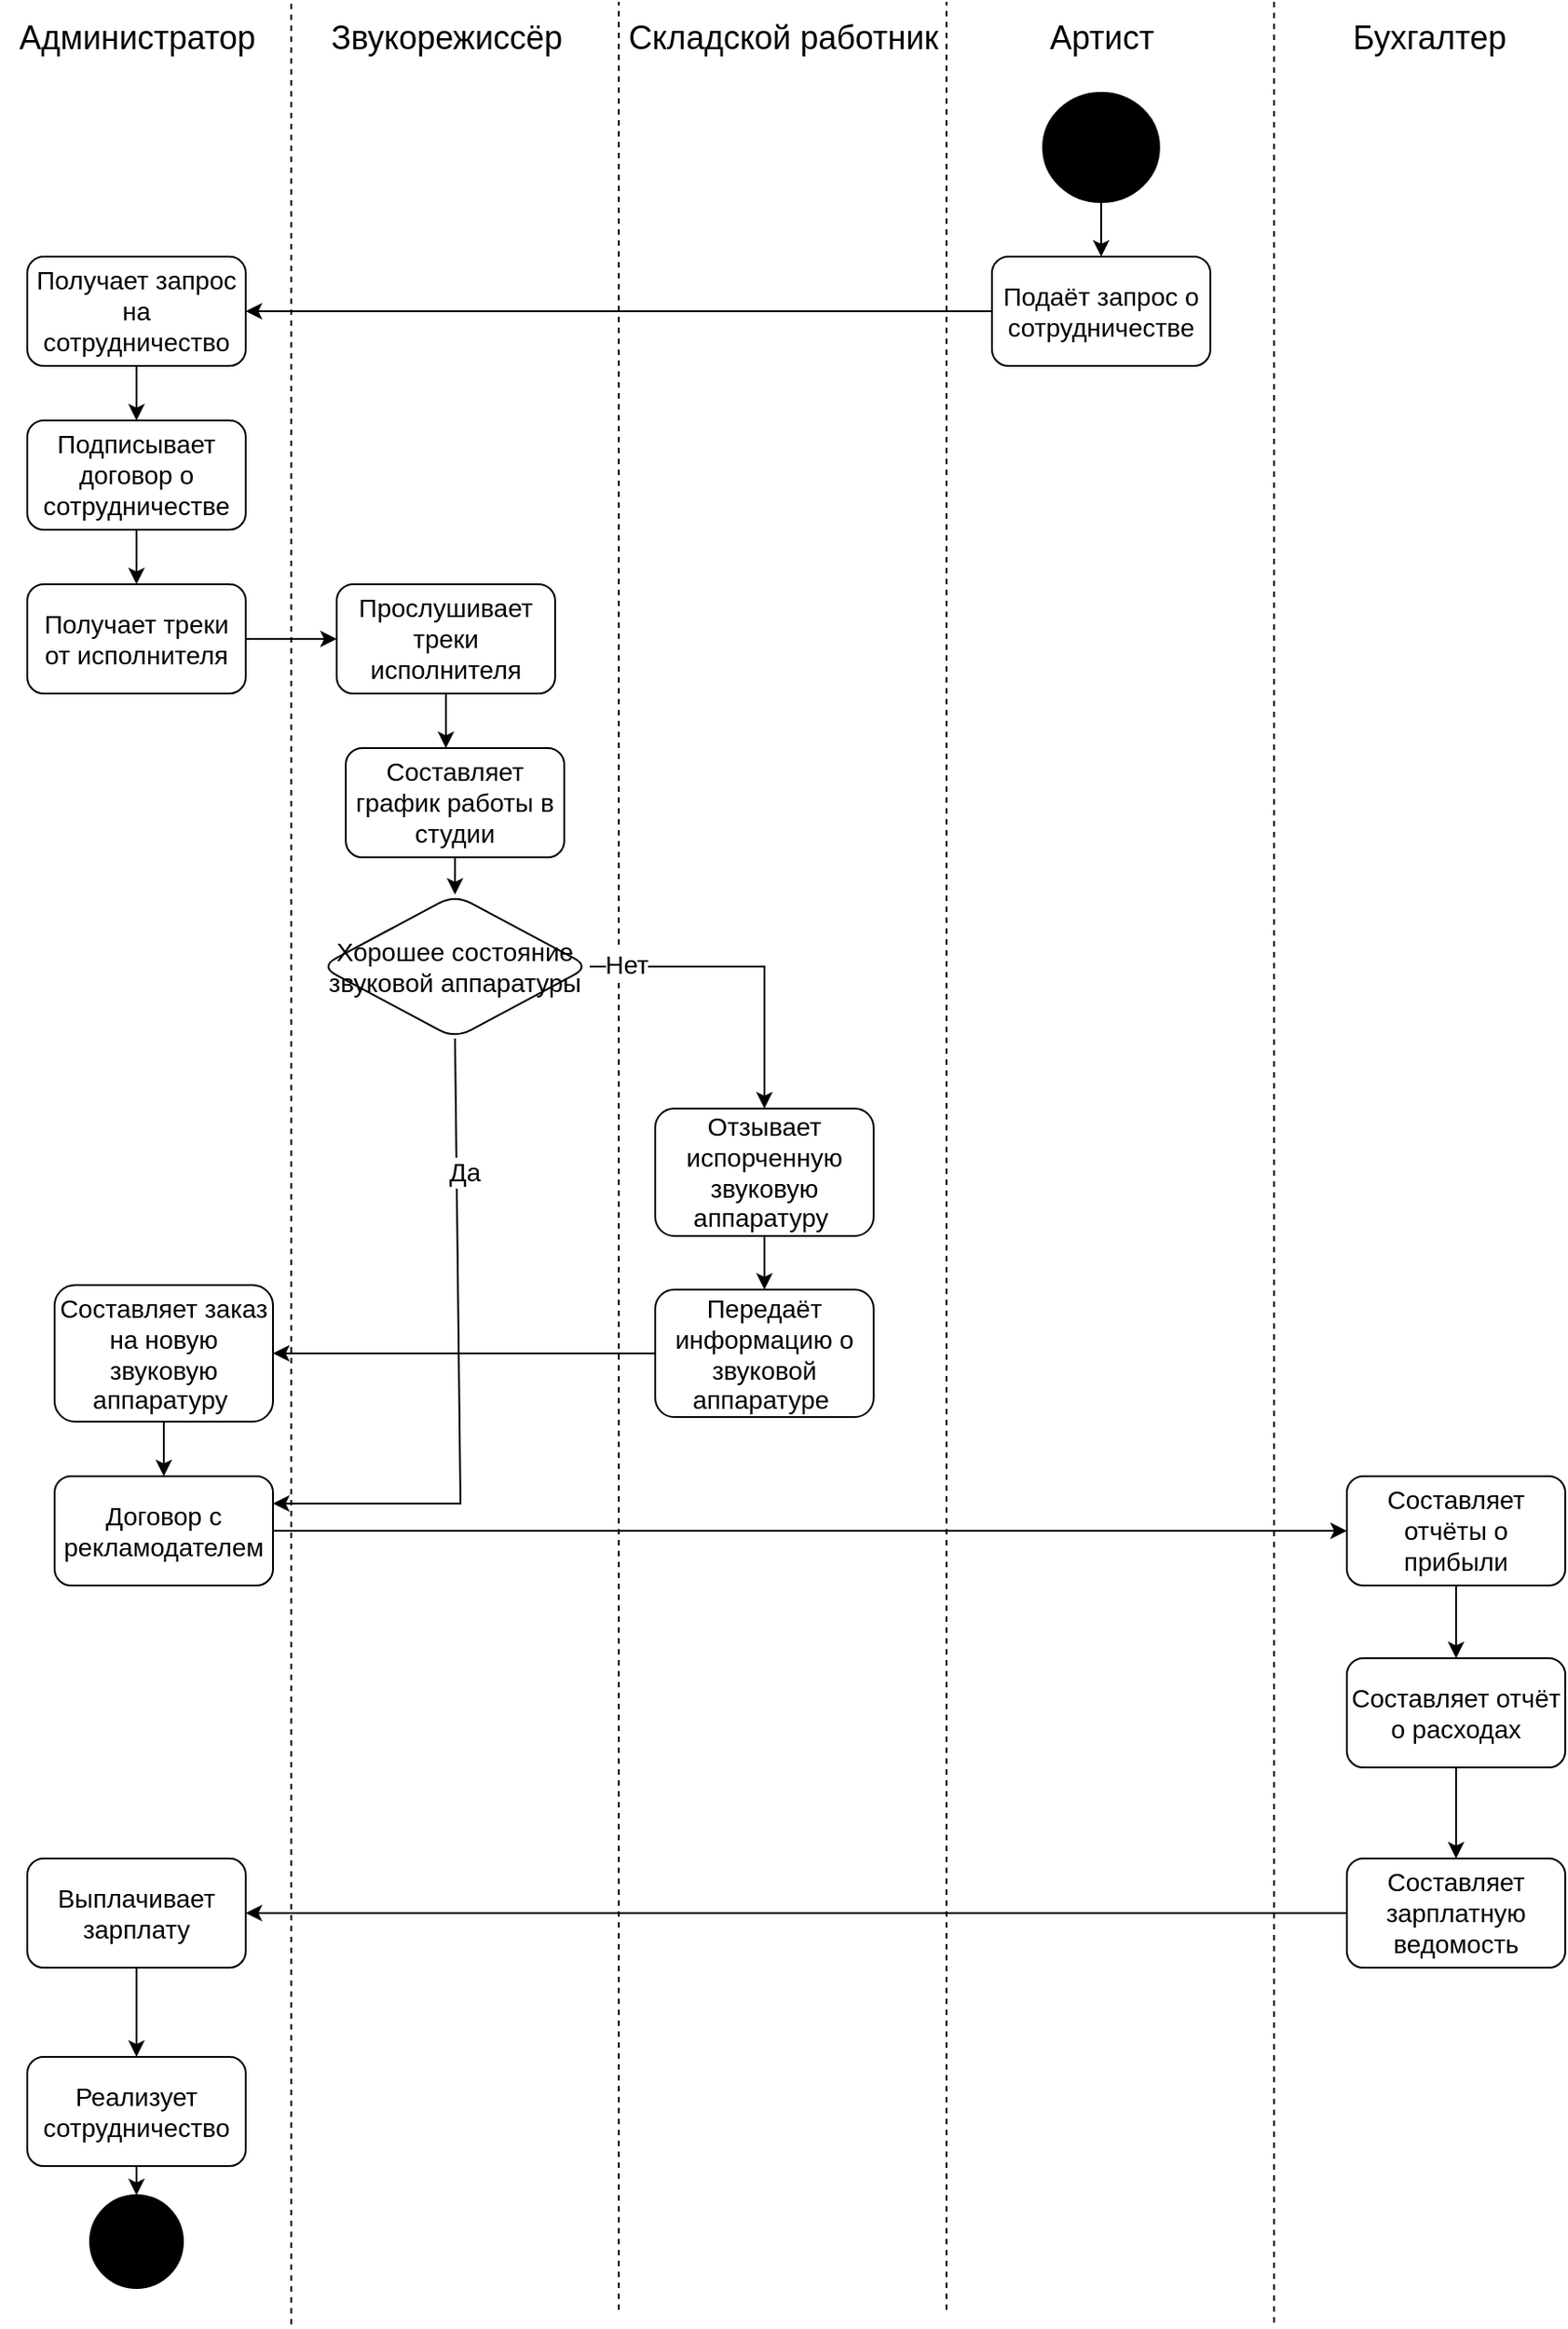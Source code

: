 <mxfile version="21.1.8" type="device">
  <diagram name="Страница 1" id="P1Myi__VwQwnpE6c3eT5">
    <mxGraphModel dx="2181" dy="1229" grid="0" gridSize="10" guides="1" tooltips="1" connect="1" arrows="1" fold="1" page="1" pageScale="1" pageWidth="827" pageHeight="1169" math="0" shadow="0">
      <root>
        <mxCell id="0" />
        <mxCell id="1" parent="0" />
        <mxCell id="rwbHV0YqM4iH79ZdwpMF-1" value="" style="endArrow=none;dashed=1;html=1;rounded=0;" parent="1" edge="1">
          <mxGeometry width="50" height="50" relative="1" as="geometry">
            <mxPoint x="160" y="1316" as="sourcePoint" />
            <mxPoint x="160" y="40" as="targetPoint" />
          </mxGeometry>
        </mxCell>
        <mxCell id="rwbHV0YqM4iH79ZdwpMF-2" value="" style="endArrow=none;dashed=1;html=1;rounded=0;" parent="1" edge="1">
          <mxGeometry width="50" height="50" relative="1" as="geometry">
            <mxPoint x="340" y="1308" as="sourcePoint" />
            <mxPoint x="340" y="40" as="targetPoint" />
          </mxGeometry>
        </mxCell>
        <mxCell id="rwbHV0YqM4iH79ZdwpMF-3" value="" style="endArrow=none;dashed=1;html=1;rounded=0;" parent="1" edge="1">
          <mxGeometry width="50" height="50" relative="1" as="geometry">
            <mxPoint x="520" y="1308" as="sourcePoint" />
            <mxPoint x="520" y="40" as="targetPoint" />
          </mxGeometry>
        </mxCell>
        <mxCell id="rwbHV0YqM4iH79ZdwpMF-4" value="" style="endArrow=none;dashed=1;html=1;rounded=0;" parent="1" edge="1">
          <mxGeometry width="50" height="50" relative="1" as="geometry">
            <mxPoint x="700" y="1315" as="sourcePoint" />
            <mxPoint x="700" y="40" as="targetPoint" />
          </mxGeometry>
        </mxCell>
        <mxCell id="rwbHV0YqM4iH79ZdwpMF-5" value="&lt;font style=&quot;font-size: 18px;&quot;&gt;Администратор&lt;/font&gt;" style="text;html=1;align=center;verticalAlign=middle;resizable=0;points=[];autosize=1;strokeColor=none;fillColor=none;" parent="1" vertex="1">
          <mxGeometry y="40" width="150" height="40" as="geometry" />
        </mxCell>
        <mxCell id="rwbHV0YqM4iH79ZdwpMF-6" value="&lt;font style=&quot;font-size: 18px;&quot;&gt;Звукорежиссёр&lt;/font&gt;" style="text;html=1;align=center;verticalAlign=middle;resizable=0;points=[];autosize=1;strokeColor=none;fillColor=none;" parent="1" vertex="1">
          <mxGeometry x="170" y="40" width="150" height="40" as="geometry" />
        </mxCell>
        <mxCell id="rwbHV0YqM4iH79ZdwpMF-7" value="&lt;font style=&quot;font-size: 18px;&quot;&gt;Складской работник&lt;/font&gt;" style="text;html=1;align=center;verticalAlign=middle;resizable=0;points=[];autosize=1;strokeColor=none;fillColor=none;" parent="1" vertex="1">
          <mxGeometry x="335" y="40" width="190" height="40" as="geometry" />
        </mxCell>
        <mxCell id="rwbHV0YqM4iH79ZdwpMF-8" value="&lt;font style=&quot;font-size: 18px;&quot;&gt;Артист&lt;/font&gt;" style="text;html=1;align=center;verticalAlign=middle;resizable=0;points=[];autosize=1;strokeColor=none;fillColor=none;" parent="1" vertex="1">
          <mxGeometry x="565" y="40" width="80" height="40" as="geometry" />
        </mxCell>
        <mxCell id="rwbHV0YqM4iH79ZdwpMF-9" value="&lt;font style=&quot;font-size: 18px;&quot;&gt;Бухгалтер&lt;/font&gt;" style="text;html=1;align=center;verticalAlign=middle;resizable=0;points=[];autosize=1;strokeColor=none;fillColor=none;" parent="1" vertex="1">
          <mxGeometry x="730" y="40" width="110" height="40" as="geometry" />
        </mxCell>
        <mxCell id="rwbHV0YqM4iH79ZdwpMF-10" value="" style="ellipse;whiteSpace=wrap;html=1;strokeColor=#000000;fillColor=#000000;" parent="1" vertex="1">
          <mxGeometry x="573.13" y="90" width="63.75" height="60" as="geometry" />
        </mxCell>
        <mxCell id="rwbHV0YqM4iH79ZdwpMF-12" value="&lt;font style=&quot;font-size: 14px;&quot;&gt;Получает запрос на сотрудничество&lt;/font&gt;" style="rounded=1;whiteSpace=wrap;html=1;" parent="1" vertex="1">
          <mxGeometry x="15" y="180" width="120" height="60" as="geometry" />
        </mxCell>
        <mxCell id="rwbHV0YqM4iH79ZdwpMF-18" value="&lt;font style=&quot;font-size: 14px;&quot;&gt;Подписывает договор о сотрудничестве&lt;/font&gt;" style="rounded=1;whiteSpace=wrap;html=1;" parent="1" vertex="1">
          <mxGeometry x="15" y="270" width="120" height="60" as="geometry" />
        </mxCell>
        <mxCell id="rwbHV0YqM4iH79ZdwpMF-19" value="" style="endArrow=classic;html=1;rounded=0;exitX=0.5;exitY=1;exitDx=0;exitDy=0;" parent="1" source="rwbHV0YqM4iH79ZdwpMF-18" target="rwbHV0YqM4iH79ZdwpMF-20" edge="1">
          <mxGeometry width="50" height="50" relative="1" as="geometry">
            <mxPoint x="390" y="500" as="sourcePoint" />
            <mxPoint x="75" y="370" as="targetPoint" />
          </mxGeometry>
        </mxCell>
        <mxCell id="rwbHV0YqM4iH79ZdwpMF-20" value="&lt;font style=&quot;font-size: 14px;&quot;&gt;Получает треки от исполнителя&lt;/font&gt;" style="rounded=1;whiteSpace=wrap;html=1;" parent="1" vertex="1">
          <mxGeometry x="15" y="360" width="120" height="60" as="geometry" />
        </mxCell>
        <mxCell id="rwbHV0YqM4iH79ZdwpMF-21" value="" style="endArrow=classic;html=1;rounded=0;exitX=1;exitY=0.5;exitDx=0;exitDy=0;" parent="1" source="rwbHV0YqM4iH79ZdwpMF-20" target="rwbHV0YqM4iH79ZdwpMF-22" edge="1">
          <mxGeometry width="50" height="50" relative="1" as="geometry">
            <mxPoint x="390" y="490" as="sourcePoint" />
            <mxPoint x="180" y="390" as="targetPoint" />
          </mxGeometry>
        </mxCell>
        <mxCell id="rwbHV0YqM4iH79ZdwpMF-22" value="&lt;font style=&quot;font-size: 14px;&quot;&gt;Прослушивает треки исполнителя&lt;/font&gt;" style="rounded=1;whiteSpace=wrap;html=1;" parent="1" vertex="1">
          <mxGeometry x="185" y="360" width="120" height="60" as="geometry" />
        </mxCell>
        <mxCell id="rwbHV0YqM4iH79ZdwpMF-23" value="" style="endArrow=classic;html=1;rounded=0;exitX=0.5;exitY=1;exitDx=0;exitDy=0;" parent="1" source="rwbHV0YqM4iH79ZdwpMF-22" edge="1">
          <mxGeometry width="50" height="50" relative="1" as="geometry">
            <mxPoint x="390" y="490" as="sourcePoint" />
            <mxPoint x="245" y="450" as="targetPoint" />
          </mxGeometry>
        </mxCell>
        <mxCell id="rwbHV0YqM4iH79ZdwpMF-24" value="&lt;font style=&quot;font-size: 14px;&quot;&gt;Составляет график работы в студии&lt;/font&gt;" style="rounded=1;whiteSpace=wrap;html=1;" parent="1" vertex="1">
          <mxGeometry x="190" y="450" width="120" height="60" as="geometry" />
        </mxCell>
        <mxCell id="rwbHV0YqM4iH79ZdwpMF-25" value="" style="endArrow=classic;html=1;rounded=0;exitX=0.5;exitY=1;exitDx=0;exitDy=0;" parent="1" source="rwbHV0YqM4iH79ZdwpMF-24" target="rwbHV0YqM4iH79ZdwpMF-26" edge="1">
          <mxGeometry width="50" height="50" relative="1" as="geometry">
            <mxPoint x="390" y="480" as="sourcePoint" />
            <mxPoint x="250" y="540" as="targetPoint" />
          </mxGeometry>
        </mxCell>
        <mxCell id="rwbHV0YqM4iH79ZdwpMF-26" value="&lt;font style=&quot;font-size: 14px;&quot;&gt;Хорошее состояние звуковой аппаратуры&lt;/font&gt;" style="rounded=1;whiteSpace=wrap;html=1;shape=rhombus;perimeter=rhombusPerimeter;" parent="1" vertex="1">
          <mxGeometry x="176" y="530.5" width="148" height="79" as="geometry" />
        </mxCell>
        <mxCell id="rwbHV0YqM4iH79ZdwpMF-30" value="&lt;font style=&quot;font-size: 14px;&quot;&gt;Отзывает испорченную звуковую аппаратуру&amp;nbsp;&lt;/font&gt;" style="rounded=1;whiteSpace=wrap;html=1;" parent="1" vertex="1">
          <mxGeometry x="360" y="648" width="120" height="70" as="geometry" />
        </mxCell>
        <mxCell id="rwbHV0YqM4iH79ZdwpMF-31" value="" style="endArrow=classic;html=1;rounded=0;exitX=0.5;exitY=1;exitDx=0;exitDy=0;entryX=0.5;entryY=0;entryDx=0;entryDy=0;" parent="1" source="rwbHV0YqM4iH79ZdwpMF-30" target="rwbHV0YqM4iH79ZdwpMF-32" edge="1">
          <mxGeometry width="50" height="50" relative="1" as="geometry">
            <mxPoint x="390" y="660" as="sourcePoint" />
            <mxPoint x="420" y="740" as="targetPoint" />
          </mxGeometry>
        </mxCell>
        <mxCell id="rwbHV0YqM4iH79ZdwpMF-32" value="&lt;font style=&quot;font-size: 14px;&quot;&gt;Передаёт информацию о звуковой аппаратуре&amp;nbsp;&lt;/font&gt;" style="rounded=1;whiteSpace=wrap;html=1;" parent="1" vertex="1">
          <mxGeometry x="360" y="747.5" width="120" height="70" as="geometry" />
        </mxCell>
        <mxCell id="rwbHV0YqM4iH79ZdwpMF-33" value="" style="endArrow=classic;html=1;rounded=0;exitX=0;exitY=0.5;exitDx=0;exitDy=0;" parent="1" source="rwbHV0YqM4iH79ZdwpMF-32" target="rwbHV0YqM4iH79ZdwpMF-34" edge="1">
          <mxGeometry width="50" height="50" relative="1" as="geometry">
            <mxPoint x="430" y="880" as="sourcePoint" />
            <mxPoint x="120" y="770" as="targetPoint" />
          </mxGeometry>
        </mxCell>
        <mxCell id="rwbHV0YqM4iH79ZdwpMF-34" value="&lt;font style=&quot;font-size: 14px;&quot;&gt;Составляет заказ на новую звуковую аппаратуру&amp;nbsp;&lt;/font&gt;" style="rounded=1;whiteSpace=wrap;html=1;" parent="1" vertex="1">
          <mxGeometry x="30" y="745" width="120" height="75" as="geometry" />
        </mxCell>
        <mxCell id="rwbHV0YqM4iH79ZdwpMF-37" value="" style="endArrow=classic;html=1;rounded=0;exitX=0.5;exitY=1;exitDx=0;exitDy=0;" parent="1" source="rwbHV0YqM4iH79ZdwpMF-34" target="rwbHV0YqM4iH79ZdwpMF-38" edge="1">
          <mxGeometry width="50" height="50" relative="1" as="geometry">
            <mxPoint x="65" y="920" as="sourcePoint" />
            <mxPoint x="90" y="860" as="targetPoint" />
          </mxGeometry>
        </mxCell>
        <mxCell id="rwbHV0YqM4iH79ZdwpMF-38" value="&lt;font style=&quot;font-size: 14px;&quot;&gt;Договор с рекламодателем&lt;/font&gt;" style="rounded=1;whiteSpace=wrap;html=1;" parent="1" vertex="1">
          <mxGeometry x="30" y="850" width="120" height="60" as="geometry" />
        </mxCell>
        <mxCell id="rwbHV0YqM4iH79ZdwpMF-39" value="" style="endArrow=classic;html=1;rounded=0;" parent="1" target="bGMZOdhArLOagWg4OVOi-7" edge="1">
          <mxGeometry width="50" height="50" relative="1" as="geometry">
            <mxPoint x="150" y="880" as="sourcePoint" />
            <mxPoint x="740" y="880" as="targetPoint" />
          </mxGeometry>
        </mxCell>
        <mxCell id="rwbHV0YqM4iH79ZdwpMF-43" value="&lt;span style=&quot;font-size: 14px;&quot;&gt;Составляет зарплатную ведомость&lt;/span&gt;" style="rounded=1;whiteSpace=wrap;html=1;" parent="1" vertex="1">
          <mxGeometry x="740" y="1060" width="120" height="60" as="geometry" />
        </mxCell>
        <mxCell id="rwbHV0YqM4iH79ZdwpMF-44" value="" style="endArrow=classic;html=1;rounded=0;exitX=0;exitY=0.5;exitDx=0;exitDy=0;entryX=1;entryY=0.5;entryDx=0;entryDy=0;" parent="1" source="rwbHV0YqM4iH79ZdwpMF-43" target="rwbHV0YqM4iH79ZdwpMF-49" edge="1">
          <mxGeometry width="50" height="50" relative="1" as="geometry">
            <mxPoint x="460" y="990" as="sourcePoint" />
            <mxPoint x="150" y="970" as="targetPoint" />
          </mxGeometry>
        </mxCell>
        <mxCell id="rwbHV0YqM4iH79ZdwpMF-49" value="&lt;font style=&quot;font-size: 14px;&quot;&gt;Выплачивает зарплату&lt;/font&gt;" style="rounded=1;whiteSpace=wrap;html=1;" parent="1" vertex="1">
          <mxGeometry x="15" y="1060" width="120" height="60" as="geometry" />
        </mxCell>
        <mxCell id="bGMZOdhArLOagWg4OVOi-1" value="" style="endArrow=classic;html=1;rounded=0;exitX=0.5;exitY=1;exitDx=0;exitDy=0;entryX=0.5;entryY=0;entryDx=0;entryDy=0;" parent="1" source="rwbHV0YqM4iH79ZdwpMF-10" target="bGMZOdhArLOagWg4OVOi-3" edge="1">
          <mxGeometry width="50" height="50" relative="1" as="geometry">
            <mxPoint x="640" y="180" as="sourcePoint" />
            <mxPoint x="620" y="180" as="targetPoint" />
          </mxGeometry>
        </mxCell>
        <mxCell id="bGMZOdhArLOagWg4OVOi-3" value="&lt;font style=&quot;font-size: 14px;&quot;&gt;Подаёт запрос о сотрудничестве&lt;/font&gt;" style="rounded=1;whiteSpace=wrap;html=1;" parent="1" vertex="1">
          <mxGeometry x="545.01" y="180" width="120" height="60" as="geometry" />
        </mxCell>
        <mxCell id="bGMZOdhArLOagWg4OVOi-4" value="" style="endArrow=classic;html=1;rounded=0;entryX=1;entryY=0.5;entryDx=0;entryDy=0;exitX=0;exitY=0.5;exitDx=0;exitDy=0;" parent="1" source="bGMZOdhArLOagWg4OVOi-3" target="rwbHV0YqM4iH79ZdwpMF-12" edge="1">
          <mxGeometry width="50" height="50" relative="1" as="geometry">
            <mxPoint x="560" y="210" as="sourcePoint" />
            <mxPoint x="850" y="210" as="targetPoint" />
          </mxGeometry>
        </mxCell>
        <mxCell id="bGMZOdhArLOagWg4OVOi-5" value="" style="endArrow=classic;html=1;rounded=0;exitX=0.5;exitY=1;exitDx=0;exitDy=0;entryX=0.5;entryY=0;entryDx=0;entryDy=0;" parent="1" source="rwbHV0YqM4iH79ZdwpMF-12" target="rwbHV0YqM4iH79ZdwpMF-18" edge="1">
          <mxGeometry width="50" height="50" relative="1" as="geometry">
            <mxPoint x="800" y="260" as="sourcePoint" />
            <mxPoint x="850" y="210" as="targetPoint" />
          </mxGeometry>
        </mxCell>
        <mxCell id="bGMZOdhArLOagWg4OVOi-7" value="&lt;font style=&quot;font-size: 14px;&quot;&gt;Составляет отчёты о прибыли&lt;/font&gt;" style="rounded=1;whiteSpace=wrap;html=1;" parent="1" vertex="1">
          <mxGeometry x="740" y="850" width="120" height="60" as="geometry" />
        </mxCell>
        <mxCell id="bGMZOdhArLOagWg4OVOi-10" value="" style="endArrow=classic;html=1;rounded=0;exitX=0.5;exitY=1;exitDx=0;exitDy=0;" parent="1" source="rwbHV0YqM4iH79ZdwpMF-49" target="bGMZOdhArLOagWg4OVOi-11" edge="1">
          <mxGeometry width="50" height="50" relative="1" as="geometry">
            <mxPoint x="800" y="830" as="sourcePoint" />
            <mxPoint x="90" y="1040" as="targetPoint" />
          </mxGeometry>
        </mxCell>
        <mxCell id="bGMZOdhArLOagWg4OVOi-11" value="&lt;font style=&quot;font-size: 14px;&quot;&gt;Реализует сотрудничество&lt;/font&gt;" style="rounded=1;whiteSpace=wrap;html=1;" parent="1" vertex="1">
          <mxGeometry x="15" y="1169" width="120" height="60" as="geometry" />
        </mxCell>
        <mxCell id="bGMZOdhArLOagWg4OVOi-12" value="&lt;font style=&quot;font-size: 14px;&quot;&gt;Составляет отчёт о расходах&lt;/font&gt;" style="rounded=1;whiteSpace=wrap;html=1;" parent="1" vertex="1">
          <mxGeometry x="740" y="950" width="120" height="60" as="geometry" />
        </mxCell>
        <mxCell id="bGMZOdhArLOagWg4OVOi-13" value="" style="endArrow=classic;html=1;rounded=0;exitX=0.5;exitY=1;exitDx=0;exitDy=0;entryX=0.5;entryY=0;entryDx=0;entryDy=0;" parent="1" source="bGMZOdhArLOagWg4OVOi-7" target="bGMZOdhArLOagWg4OVOi-12" edge="1">
          <mxGeometry width="50" height="50" relative="1" as="geometry">
            <mxPoint x="800" y="810" as="sourcePoint" />
            <mxPoint x="850" y="760" as="targetPoint" />
          </mxGeometry>
        </mxCell>
        <mxCell id="bGMZOdhArLOagWg4OVOi-14" value="" style="endArrow=classic;html=1;rounded=0;exitX=0.5;exitY=1;exitDx=0;exitDy=0;entryX=0.5;entryY=0;entryDx=0;entryDy=0;" parent="1" source="bGMZOdhArLOagWg4OVOi-12" target="rwbHV0YqM4iH79ZdwpMF-43" edge="1">
          <mxGeometry width="50" height="50" relative="1" as="geometry">
            <mxPoint x="800" y="810" as="sourcePoint" />
            <mxPoint x="850" y="760" as="targetPoint" />
          </mxGeometry>
        </mxCell>
        <mxCell id="vYU1hyRCVCvR-IQjzLFW-1" value="" style="endArrow=classic;html=1;rounded=0;exitX=1;exitY=0.5;exitDx=0;exitDy=0;entryX=0.5;entryY=0;entryDx=0;entryDy=0;" edge="1" parent="1" source="rwbHV0YqM4iH79ZdwpMF-26" target="rwbHV0YqM4iH79ZdwpMF-30">
          <mxGeometry width="50" height="50" relative="1" as="geometry">
            <mxPoint x="358" y="573" as="sourcePoint" />
            <mxPoint x="444" y="572" as="targetPoint" />
            <Array as="points">
              <mxPoint x="420" y="570" />
            </Array>
          </mxGeometry>
        </mxCell>
        <mxCell id="vYU1hyRCVCvR-IQjzLFW-2" value="&lt;font style=&quot;font-size: 14px;&quot;&gt;Нет&lt;/font&gt;" style="edgeLabel;html=1;align=center;verticalAlign=middle;resizable=0;points=[];" vertex="1" connectable="0" parent="vYU1hyRCVCvR-IQjzLFW-1">
          <mxGeometry x="-0.773" y="1" relative="1" as="geometry">
            <mxPoint as="offset" />
          </mxGeometry>
        </mxCell>
        <mxCell id="vYU1hyRCVCvR-IQjzLFW-3" value="" style="endArrow=classic;html=1;rounded=0;exitX=0.5;exitY=1;exitDx=0;exitDy=0;entryX=1;entryY=0.25;entryDx=0;entryDy=0;" edge="1" parent="1" source="rwbHV0YqM4iH79ZdwpMF-26" target="rwbHV0YqM4iH79ZdwpMF-38">
          <mxGeometry width="50" height="50" relative="1" as="geometry">
            <mxPoint x="250" y="680" as="sourcePoint" />
            <mxPoint x="250" y="853" as="targetPoint" />
            <Array as="points">
              <mxPoint x="253" y="865" />
            </Array>
          </mxGeometry>
        </mxCell>
        <mxCell id="vYU1hyRCVCvR-IQjzLFW-4" value="&lt;font style=&quot;font-size: 14px;&quot;&gt;Да&lt;/font&gt;" style="edgeLabel;html=1;align=center;verticalAlign=middle;resizable=0;points=[];" vertex="1" connectable="0" parent="vYU1hyRCVCvR-IQjzLFW-3">
          <mxGeometry x="-0.592" y="4" relative="1" as="geometry">
            <mxPoint as="offset" />
          </mxGeometry>
        </mxCell>
        <mxCell id="vYU1hyRCVCvR-IQjzLFW-5" value="" style="endArrow=classic;html=1;rounded=0;exitX=0.5;exitY=1;exitDx=0;exitDy=0;" edge="1" parent="1" source="bGMZOdhArLOagWg4OVOi-11" target="vYU1hyRCVCvR-IQjzLFW-6">
          <mxGeometry width="50" height="50" relative="1" as="geometry">
            <mxPoint x="83" y="1341" as="sourcePoint" />
            <mxPoint x="78" y="1270" as="targetPoint" />
          </mxGeometry>
        </mxCell>
        <mxCell id="vYU1hyRCVCvR-IQjzLFW-6" value="" style="ellipse;whiteSpace=wrap;html=1;aspect=fixed;fillColor=#000000;" vertex="1" parent="1">
          <mxGeometry x="49.5" y="1245" width="51" height="51" as="geometry" />
        </mxCell>
      </root>
    </mxGraphModel>
  </diagram>
</mxfile>
